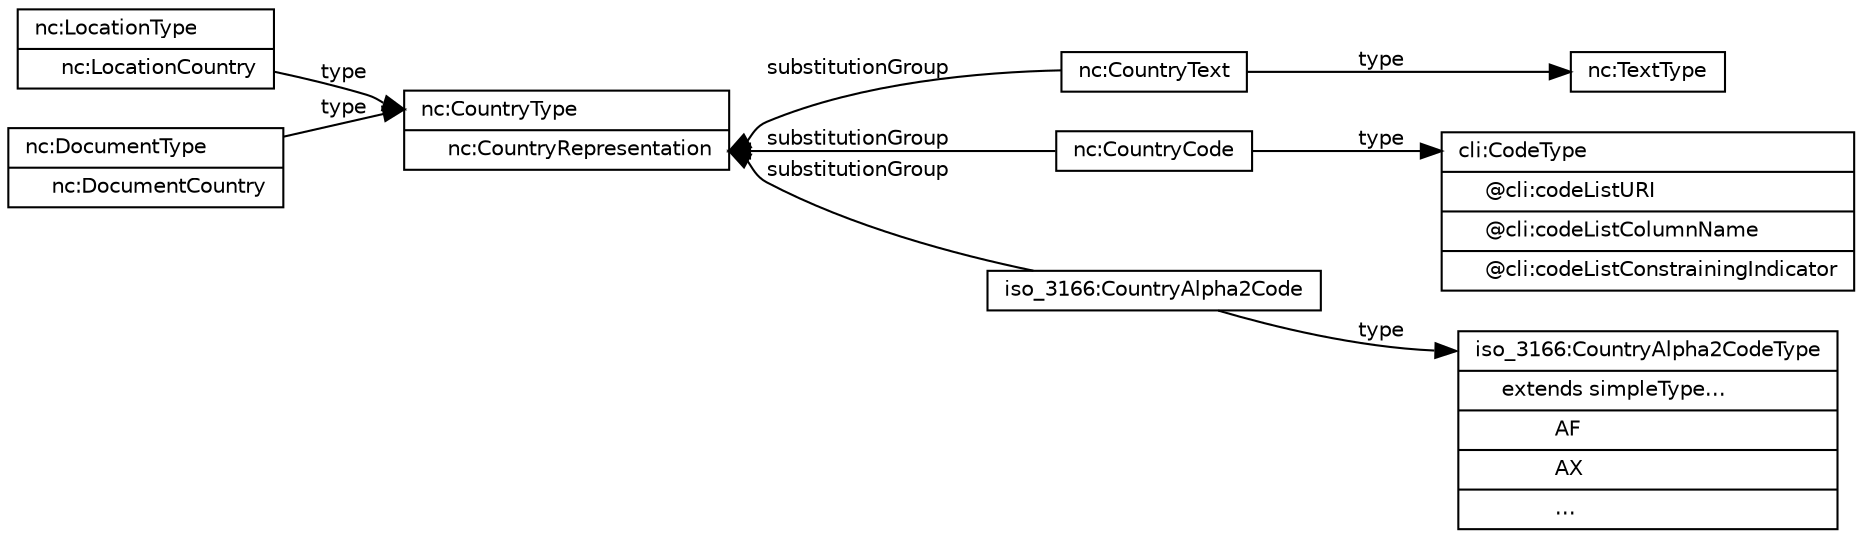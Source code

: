 digraph G {
  rankdir = LR;
  edge [fontname = "Helvetica", fontsize = 10, dir = forward];
  node [fontname = "Helvetica", fontsize = 10, width = 0, height = 0];

  node [shape=record];

  "nc:LocationType" [label="<top> \N\l | <elcc> &emsp; nc:LocationCountry\l}"];

  "nc:DocumentType" [label="<top> \N\l | <edcc> &emsp; nc:DocumentCountry\l}"];

  "nc:CountryType" [label="<top> \N\l | <ecr> &emsp; nc:CountryRepresentation\l}"];

  { "nc:LocationType":elc "nc:DocumentType":edc } -> "nc:CountryType":top [label="type"];

  "nc:CountryType":ecr -> { "nc:CountryText" "nc:CountryCode" "iso_3166:CountryAlpha2Code":w } [dir=back,label=substitutionGroup];
  "nc:CountryText" -> "nc:TextType" [label=type];
  "nc:CountryCode" -> "cli:CodeType":top [label=type];

  "cli:CodeType" [label="<top> \N\l | &emsp; @cli:codeListURI\l | &emsp; @cli:codeListColumnName\l | &emsp; @cli:codeListConstrainingIndicator\l"];

  "iso_3166:CountryAlpha2Code" [label="\N\l"];

  "iso_3166:CountryAlpha2Code" -> "iso_3166:CountryAlpha2CodeType":top [label="type"];
  "iso_3166:CountryAlpha2CodeType" [label="<top> \N\l
                                   | &emsp; extends simpleType&hellip;\l
                                   | &emsp; &emsp; &emsp; AF\l
                                   | &emsp; &emsp; &emsp; AX\l
                                   | &emsp; &emsp; &emsp; &hellip;\l"];


}
